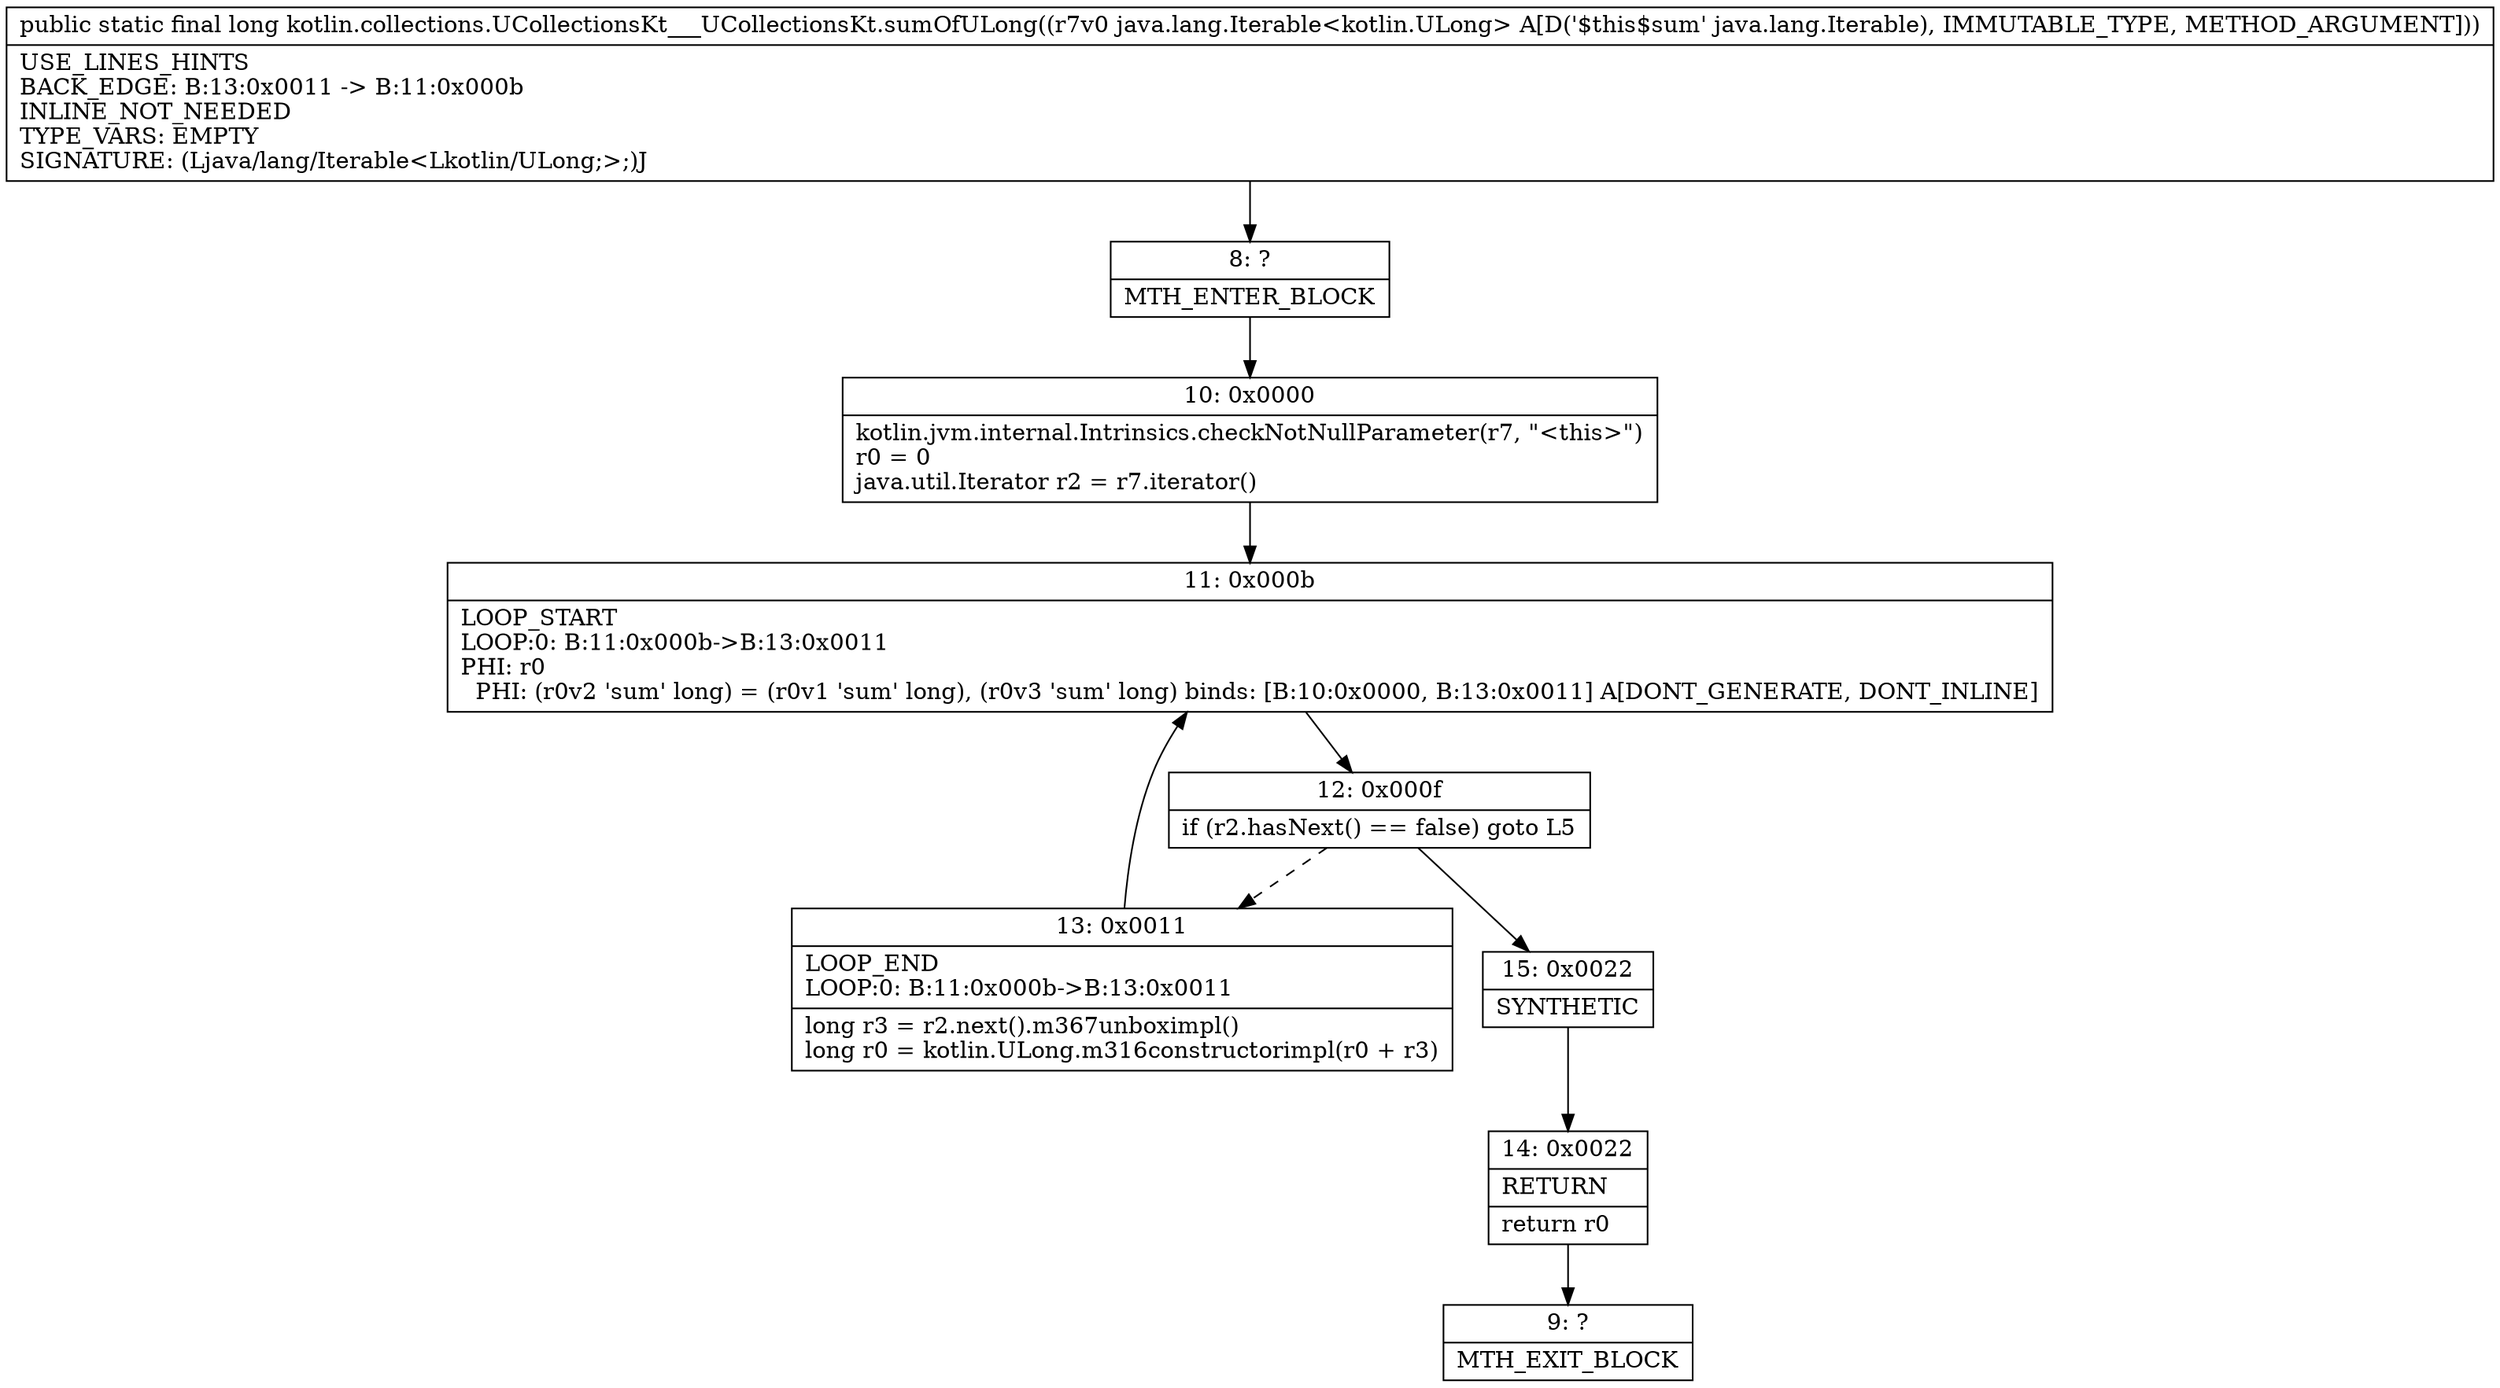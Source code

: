 digraph "CFG forkotlin.collections.UCollectionsKt___UCollectionsKt.sumOfULong(Ljava\/lang\/Iterable;)J" {
Node_8 [shape=record,label="{8\:\ ?|MTH_ENTER_BLOCK\l}"];
Node_10 [shape=record,label="{10\:\ 0x0000|kotlin.jvm.internal.Intrinsics.checkNotNullParameter(r7, \"\<this\>\")\lr0 = 0\ljava.util.Iterator r2 = r7.iterator()\l}"];
Node_11 [shape=record,label="{11\:\ 0x000b|LOOP_START\lLOOP:0: B:11:0x000b\-\>B:13:0x0011\lPHI: r0 \l  PHI: (r0v2 'sum' long) = (r0v1 'sum' long), (r0v3 'sum' long) binds: [B:10:0x0000, B:13:0x0011] A[DONT_GENERATE, DONT_INLINE]\l}"];
Node_12 [shape=record,label="{12\:\ 0x000f|if (r2.hasNext() == false) goto L5\l}"];
Node_13 [shape=record,label="{13\:\ 0x0011|LOOP_END\lLOOP:0: B:11:0x000b\-\>B:13:0x0011\l|long r3 = r2.next().m367unboximpl()\llong r0 = kotlin.ULong.m316constructorimpl(r0 + r3)\l}"];
Node_15 [shape=record,label="{15\:\ 0x0022|SYNTHETIC\l}"];
Node_14 [shape=record,label="{14\:\ 0x0022|RETURN\l|return r0\l}"];
Node_9 [shape=record,label="{9\:\ ?|MTH_EXIT_BLOCK\l}"];
MethodNode[shape=record,label="{public static final long kotlin.collections.UCollectionsKt___UCollectionsKt.sumOfULong((r7v0 java.lang.Iterable\<kotlin.ULong\> A[D('$this$sum' java.lang.Iterable), IMMUTABLE_TYPE, METHOD_ARGUMENT]))  | USE_LINES_HINTS\lBACK_EDGE: B:13:0x0011 \-\> B:11:0x000b\lINLINE_NOT_NEEDED\lTYPE_VARS: EMPTY\lSIGNATURE: (Ljava\/lang\/Iterable\<Lkotlin\/ULong;\>;)J\l}"];
MethodNode -> Node_8;Node_8 -> Node_10;
Node_10 -> Node_11;
Node_11 -> Node_12;
Node_12 -> Node_13[style=dashed];
Node_12 -> Node_15;
Node_13 -> Node_11;
Node_15 -> Node_14;
Node_14 -> Node_9;
}

